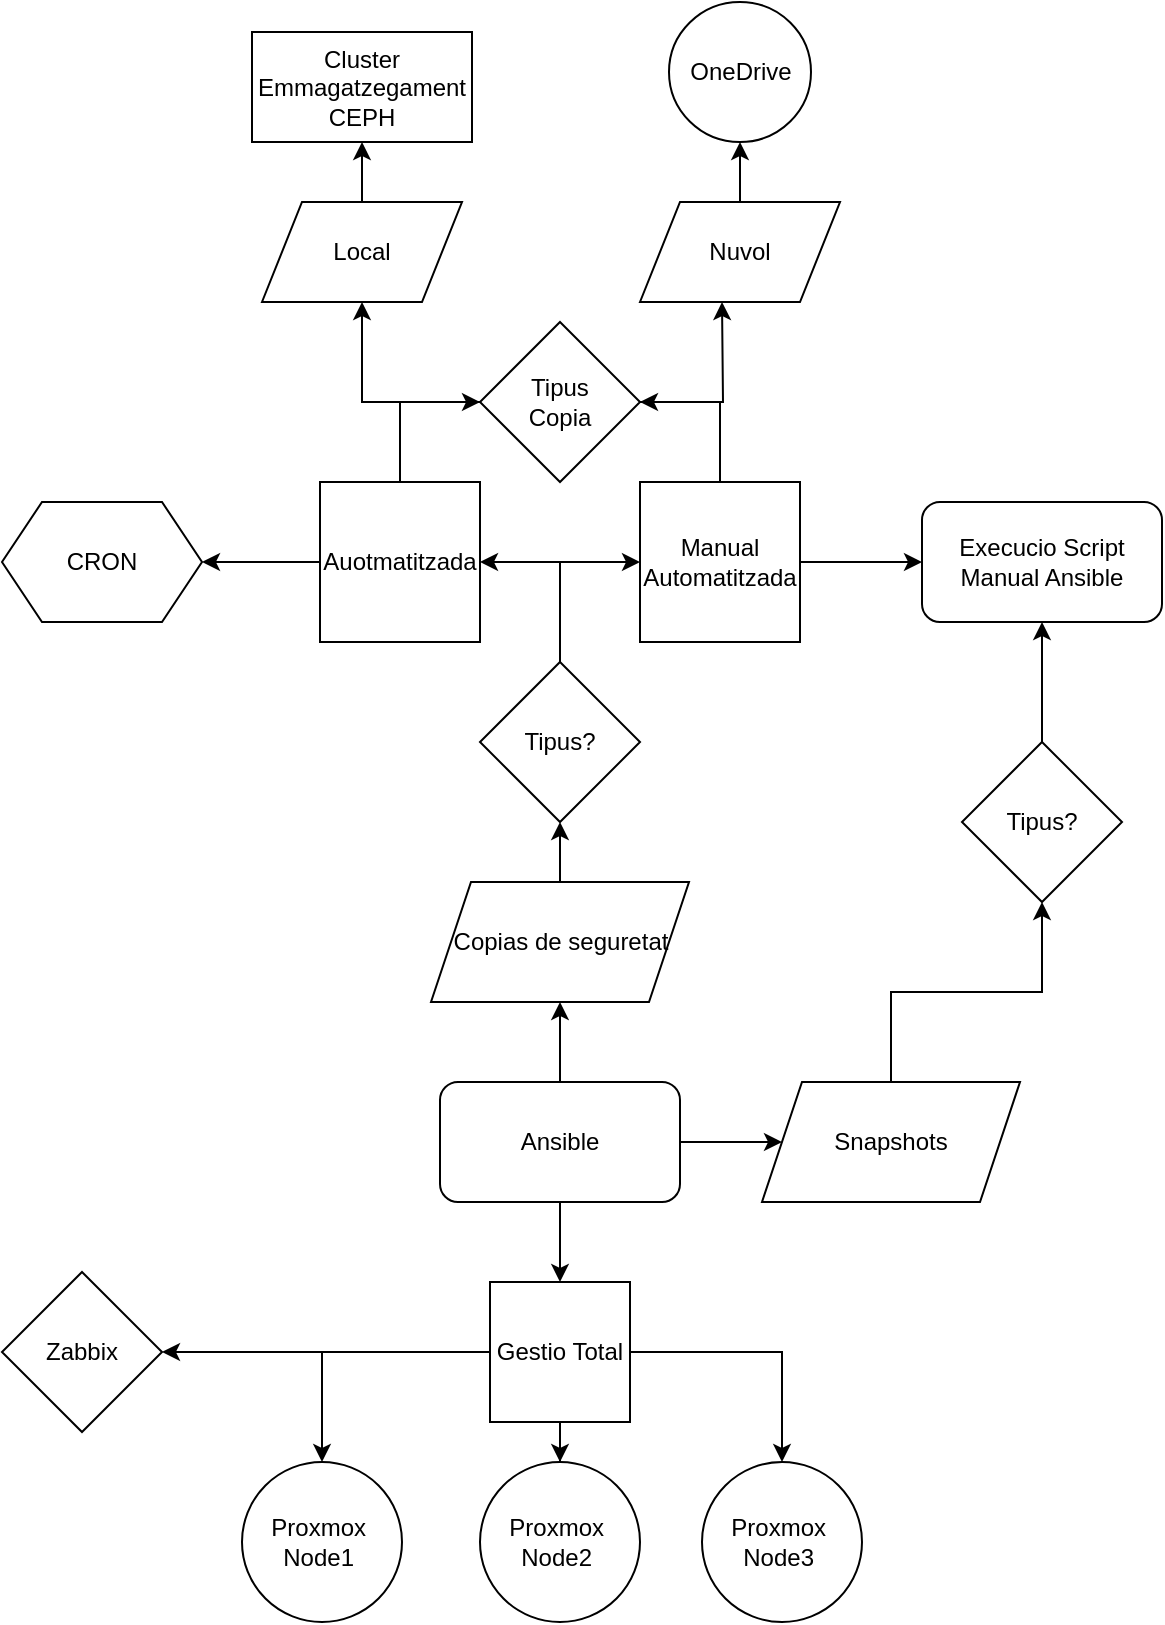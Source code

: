 <mxfile version="26.2.15">
  <diagram id="C5RBs43oDa-KdzZeNtuy" name="Page-1">
    <mxGraphModel dx="1281" dy="634" grid="1" gridSize="10" guides="1" tooltips="1" connect="1" arrows="1" fold="1" page="1" pageScale="1" pageWidth="827" pageHeight="1169" math="0" shadow="0">
      <root>
        <mxCell id="WIyWlLk6GJQsqaUBKTNV-0" />
        <mxCell id="WIyWlLk6GJQsqaUBKTNV-1" parent="WIyWlLk6GJQsqaUBKTNV-0" />
        <mxCell id="sP8Fx88i0O9ENRdiWOan-11" style="edgeStyle=orthogonalEdgeStyle;rounded=0;orthogonalLoop=1;jettySize=auto;html=1;entryX=0.5;entryY=0;entryDx=0;entryDy=0;" edge="1" parent="WIyWlLk6GJQsqaUBKTNV-1" source="sP8Fx88i0O9ENRdiWOan-0" target="sP8Fx88i0O9ENRdiWOan-5">
          <mxGeometry relative="1" as="geometry" />
        </mxCell>
        <mxCell id="sP8Fx88i0O9ENRdiWOan-18" style="edgeStyle=orthogonalEdgeStyle;rounded=0;orthogonalLoop=1;jettySize=auto;html=1;entryX=0.5;entryY=1;entryDx=0;entryDy=0;" edge="1" parent="WIyWlLk6GJQsqaUBKTNV-1" source="sP8Fx88i0O9ENRdiWOan-0" target="sP8Fx88i0O9ENRdiWOan-17">
          <mxGeometry relative="1" as="geometry" />
        </mxCell>
        <mxCell id="sP8Fx88i0O9ENRdiWOan-44" style="edgeStyle=orthogonalEdgeStyle;rounded=0;orthogonalLoop=1;jettySize=auto;html=1;" edge="1" parent="WIyWlLk6GJQsqaUBKTNV-1" source="sP8Fx88i0O9ENRdiWOan-0" target="sP8Fx88i0O9ENRdiWOan-43">
          <mxGeometry relative="1" as="geometry" />
        </mxCell>
        <mxCell id="sP8Fx88i0O9ENRdiWOan-0" value="Ansible" style="rounded=1;whiteSpace=wrap;html=1;" vertex="1" parent="WIyWlLk6GJQsqaUBKTNV-1">
          <mxGeometry x="369" y="640" width="120" height="60" as="geometry" />
        </mxCell>
        <mxCell id="sP8Fx88i0O9ENRdiWOan-1" value="Proxmox&amp;nbsp;&lt;div&gt;Node1&amp;nbsp;&lt;/div&gt;" style="ellipse;whiteSpace=wrap;html=1;rounded=1;" vertex="1" parent="WIyWlLk6GJQsqaUBKTNV-1">
          <mxGeometry x="270" y="830" width="80" height="80" as="geometry" />
        </mxCell>
        <mxCell id="sP8Fx88i0O9ENRdiWOan-3" value="Proxmox&amp;nbsp;&lt;div&gt;Node3&amp;nbsp;&lt;/div&gt;" style="ellipse;whiteSpace=wrap;html=1;rounded=1;" vertex="1" parent="WIyWlLk6GJQsqaUBKTNV-1">
          <mxGeometry x="500" y="830" width="80" height="80" as="geometry" />
        </mxCell>
        <mxCell id="sP8Fx88i0O9ENRdiWOan-4" value="Proxmox&amp;nbsp;&lt;div&gt;Node2&amp;nbsp;&lt;/div&gt;" style="ellipse;whiteSpace=wrap;html=1;rounded=1;" vertex="1" parent="WIyWlLk6GJQsqaUBKTNV-1">
          <mxGeometry x="389" y="830" width="80" height="80" as="geometry" />
        </mxCell>
        <mxCell id="sP8Fx88i0O9ENRdiWOan-12" style="edgeStyle=orthogonalEdgeStyle;rounded=0;orthogonalLoop=1;jettySize=auto;html=1;" edge="1" parent="WIyWlLk6GJQsqaUBKTNV-1" source="sP8Fx88i0O9ENRdiWOan-5" target="sP8Fx88i0O9ENRdiWOan-4">
          <mxGeometry relative="1" as="geometry" />
        </mxCell>
        <mxCell id="sP8Fx88i0O9ENRdiWOan-13" style="edgeStyle=orthogonalEdgeStyle;rounded=0;orthogonalLoop=1;jettySize=auto;html=1;entryX=0.5;entryY=0;entryDx=0;entryDy=0;" edge="1" parent="WIyWlLk6GJQsqaUBKTNV-1" source="sP8Fx88i0O9ENRdiWOan-5" target="sP8Fx88i0O9ENRdiWOan-1">
          <mxGeometry relative="1" as="geometry" />
        </mxCell>
        <mxCell id="sP8Fx88i0O9ENRdiWOan-14" style="edgeStyle=orthogonalEdgeStyle;rounded=0;orthogonalLoop=1;jettySize=auto;html=1;entryX=0.5;entryY=0;entryDx=0;entryDy=0;" edge="1" parent="WIyWlLk6GJQsqaUBKTNV-1" source="sP8Fx88i0O9ENRdiWOan-5" target="sP8Fx88i0O9ENRdiWOan-3">
          <mxGeometry relative="1" as="geometry" />
        </mxCell>
        <mxCell id="sP8Fx88i0O9ENRdiWOan-16" style="edgeStyle=orthogonalEdgeStyle;rounded=0;orthogonalLoop=1;jettySize=auto;html=1;entryX=1;entryY=0.5;entryDx=0;entryDy=0;" edge="1" parent="WIyWlLk6GJQsqaUBKTNV-1" source="sP8Fx88i0O9ENRdiWOan-5" target="sP8Fx88i0O9ENRdiWOan-15">
          <mxGeometry relative="1" as="geometry" />
        </mxCell>
        <mxCell id="sP8Fx88i0O9ENRdiWOan-5" value="Gestio Total" style="whiteSpace=wrap;html=1;aspect=fixed;" vertex="1" parent="WIyWlLk6GJQsqaUBKTNV-1">
          <mxGeometry x="394" y="740" width="70" height="70" as="geometry" />
        </mxCell>
        <mxCell id="sP8Fx88i0O9ENRdiWOan-15" value="Zabbix" style="rhombus;whiteSpace=wrap;html=1;" vertex="1" parent="WIyWlLk6GJQsqaUBKTNV-1">
          <mxGeometry x="150" y="735" width="80" height="80" as="geometry" />
        </mxCell>
        <mxCell id="sP8Fx88i0O9ENRdiWOan-20" style="edgeStyle=orthogonalEdgeStyle;rounded=0;orthogonalLoop=1;jettySize=auto;html=1;" edge="1" parent="WIyWlLk6GJQsqaUBKTNV-1" source="sP8Fx88i0O9ENRdiWOan-17" target="sP8Fx88i0O9ENRdiWOan-19">
          <mxGeometry relative="1" as="geometry" />
        </mxCell>
        <mxCell id="sP8Fx88i0O9ENRdiWOan-17" value="Copias de seguretat" style="shape=parallelogram;perimeter=parallelogramPerimeter;whiteSpace=wrap;html=1;fixedSize=1;" vertex="1" parent="WIyWlLk6GJQsqaUBKTNV-1">
          <mxGeometry x="364.5" y="540" width="129" height="60" as="geometry" />
        </mxCell>
        <mxCell id="sP8Fx88i0O9ENRdiWOan-23" style="edgeStyle=orthogonalEdgeStyle;rounded=0;orthogonalLoop=1;jettySize=auto;html=1;entryX=0;entryY=0.5;entryDx=0;entryDy=0;" edge="1" parent="WIyWlLk6GJQsqaUBKTNV-1" source="sP8Fx88i0O9ENRdiWOan-19" target="sP8Fx88i0O9ENRdiWOan-22">
          <mxGeometry relative="1" as="geometry" />
        </mxCell>
        <mxCell id="sP8Fx88i0O9ENRdiWOan-24" style="edgeStyle=orthogonalEdgeStyle;rounded=0;orthogonalLoop=1;jettySize=auto;html=1;entryX=1;entryY=0.5;entryDx=0;entryDy=0;" edge="1" parent="WIyWlLk6GJQsqaUBKTNV-1" source="sP8Fx88i0O9ENRdiWOan-19" target="sP8Fx88i0O9ENRdiWOan-21">
          <mxGeometry relative="1" as="geometry" />
        </mxCell>
        <mxCell id="sP8Fx88i0O9ENRdiWOan-19" value="Tipus?" style="rhombus;whiteSpace=wrap;html=1;" vertex="1" parent="WIyWlLk6GJQsqaUBKTNV-1">
          <mxGeometry x="389" y="430" width="80" height="80" as="geometry" />
        </mxCell>
        <mxCell id="sP8Fx88i0O9ENRdiWOan-26" style="edgeStyle=orthogonalEdgeStyle;rounded=0;orthogonalLoop=1;jettySize=auto;html=1;entryX=1;entryY=0.5;entryDx=0;entryDy=0;" edge="1" parent="WIyWlLk6GJQsqaUBKTNV-1" source="sP8Fx88i0O9ENRdiWOan-21" target="sP8Fx88i0O9ENRdiWOan-25">
          <mxGeometry relative="1" as="geometry" />
        </mxCell>
        <mxCell id="sP8Fx88i0O9ENRdiWOan-29" style="edgeStyle=orthogonalEdgeStyle;rounded=0;orthogonalLoop=1;jettySize=auto;html=1;entryX=0;entryY=0.5;entryDx=0;entryDy=0;" edge="1" parent="WIyWlLk6GJQsqaUBKTNV-1" source="sP8Fx88i0O9ENRdiWOan-21" target="sP8Fx88i0O9ENRdiWOan-28">
          <mxGeometry relative="1" as="geometry" />
        </mxCell>
        <mxCell id="sP8Fx88i0O9ENRdiWOan-21" value="Auotmatitzada" style="whiteSpace=wrap;html=1;aspect=fixed;" vertex="1" parent="WIyWlLk6GJQsqaUBKTNV-1">
          <mxGeometry x="309" y="340" width="80" height="80" as="geometry" />
        </mxCell>
        <mxCell id="sP8Fx88i0O9ENRdiWOan-30" style="edgeStyle=orthogonalEdgeStyle;rounded=0;orthogonalLoop=1;jettySize=auto;html=1;entryX=1;entryY=0.5;entryDx=0;entryDy=0;" edge="1" parent="WIyWlLk6GJQsqaUBKTNV-1" source="sP8Fx88i0O9ENRdiWOan-22" target="sP8Fx88i0O9ENRdiWOan-28">
          <mxGeometry relative="1" as="geometry" />
        </mxCell>
        <mxCell id="sP8Fx88i0O9ENRdiWOan-32" style="edgeStyle=orthogonalEdgeStyle;rounded=0;orthogonalLoop=1;jettySize=auto;html=1;entryX=0;entryY=0.5;entryDx=0;entryDy=0;" edge="1" parent="WIyWlLk6GJQsqaUBKTNV-1" source="sP8Fx88i0O9ENRdiWOan-22" target="sP8Fx88i0O9ENRdiWOan-31">
          <mxGeometry relative="1" as="geometry" />
        </mxCell>
        <mxCell id="sP8Fx88i0O9ENRdiWOan-22" value="Manual&lt;div&gt;Automatitzada&lt;/div&gt;" style="whiteSpace=wrap;html=1;aspect=fixed;" vertex="1" parent="WIyWlLk6GJQsqaUBKTNV-1">
          <mxGeometry x="469" y="340" width="80" height="80" as="geometry" />
        </mxCell>
        <mxCell id="sP8Fx88i0O9ENRdiWOan-25" value="CRON" style="shape=hexagon;perimeter=hexagonPerimeter2;whiteSpace=wrap;html=1;fixedSize=1;" vertex="1" parent="WIyWlLk6GJQsqaUBKTNV-1">
          <mxGeometry x="150" y="350" width="100" height="60" as="geometry" />
        </mxCell>
        <mxCell id="sP8Fx88i0O9ENRdiWOan-35" style="edgeStyle=orthogonalEdgeStyle;rounded=0;orthogonalLoop=1;jettySize=auto;html=1;entryX=0.5;entryY=1;entryDx=0;entryDy=0;" edge="1" parent="WIyWlLk6GJQsqaUBKTNV-1" source="sP8Fx88i0O9ENRdiWOan-28" target="sP8Fx88i0O9ENRdiWOan-33">
          <mxGeometry relative="1" as="geometry" />
        </mxCell>
        <mxCell id="sP8Fx88i0O9ENRdiWOan-38" style="edgeStyle=orthogonalEdgeStyle;rounded=0;orthogonalLoop=1;jettySize=auto;html=1;" edge="1" parent="WIyWlLk6GJQsqaUBKTNV-1" source="sP8Fx88i0O9ENRdiWOan-28">
          <mxGeometry relative="1" as="geometry">
            <mxPoint x="510" y="250" as="targetPoint" />
          </mxGeometry>
        </mxCell>
        <mxCell id="sP8Fx88i0O9ENRdiWOan-28" value="Tipus&lt;div&gt;Copia&lt;/div&gt;" style="rhombus;whiteSpace=wrap;html=1;" vertex="1" parent="WIyWlLk6GJQsqaUBKTNV-1">
          <mxGeometry x="389" y="260" width="80" height="80" as="geometry" />
        </mxCell>
        <mxCell id="sP8Fx88i0O9ENRdiWOan-31" value="Execucio Script Manual Ansible" style="rounded=1;whiteSpace=wrap;html=1;" vertex="1" parent="WIyWlLk6GJQsqaUBKTNV-1">
          <mxGeometry x="610" y="350" width="120" height="60" as="geometry" />
        </mxCell>
        <mxCell id="sP8Fx88i0O9ENRdiWOan-42" value="" style="edgeStyle=orthogonalEdgeStyle;rounded=0;orthogonalLoop=1;jettySize=auto;html=1;" edge="1" parent="WIyWlLk6GJQsqaUBKTNV-1" source="sP8Fx88i0O9ENRdiWOan-33" target="sP8Fx88i0O9ENRdiWOan-41">
          <mxGeometry relative="1" as="geometry" />
        </mxCell>
        <mxCell id="sP8Fx88i0O9ENRdiWOan-33" value="Local" style="shape=parallelogram;perimeter=parallelogramPerimeter;whiteSpace=wrap;html=1;fixedSize=1;" vertex="1" parent="WIyWlLk6GJQsqaUBKTNV-1">
          <mxGeometry x="280" y="200" width="100" height="50" as="geometry" />
        </mxCell>
        <mxCell id="sP8Fx88i0O9ENRdiWOan-40" value="" style="edgeStyle=orthogonalEdgeStyle;rounded=0;orthogonalLoop=1;jettySize=auto;html=1;" edge="1" parent="WIyWlLk6GJQsqaUBKTNV-1" source="sP8Fx88i0O9ENRdiWOan-36" target="sP8Fx88i0O9ENRdiWOan-39">
          <mxGeometry relative="1" as="geometry" />
        </mxCell>
        <mxCell id="sP8Fx88i0O9ENRdiWOan-36" value="Nuvol" style="shape=parallelogram;perimeter=parallelogramPerimeter;whiteSpace=wrap;html=1;fixedSize=1;" vertex="1" parent="WIyWlLk6GJQsqaUBKTNV-1">
          <mxGeometry x="469" y="200" width="100" height="50" as="geometry" />
        </mxCell>
        <mxCell id="sP8Fx88i0O9ENRdiWOan-39" value="OneDrive" style="ellipse;whiteSpace=wrap;html=1;" vertex="1" parent="WIyWlLk6GJQsqaUBKTNV-1">
          <mxGeometry x="483.5" y="100" width="71" height="70" as="geometry" />
        </mxCell>
        <mxCell id="sP8Fx88i0O9ENRdiWOan-41" value="Cluster Emmagatzegament CEPH" style="whiteSpace=wrap;html=1;" vertex="1" parent="WIyWlLk6GJQsqaUBKTNV-1">
          <mxGeometry x="275" y="115" width="110" height="55" as="geometry" />
        </mxCell>
        <mxCell id="sP8Fx88i0O9ENRdiWOan-46" style="edgeStyle=orthogonalEdgeStyle;rounded=0;orthogonalLoop=1;jettySize=auto;html=1;entryX=0.5;entryY=1;entryDx=0;entryDy=0;" edge="1" parent="WIyWlLk6GJQsqaUBKTNV-1" source="sP8Fx88i0O9ENRdiWOan-43" target="sP8Fx88i0O9ENRdiWOan-45">
          <mxGeometry relative="1" as="geometry" />
        </mxCell>
        <mxCell id="sP8Fx88i0O9ENRdiWOan-43" value="Snapshots" style="shape=parallelogram;perimeter=parallelogramPerimeter;whiteSpace=wrap;html=1;fixedSize=1;" vertex="1" parent="WIyWlLk6GJQsqaUBKTNV-1">
          <mxGeometry x="530" y="640" width="129" height="60" as="geometry" />
        </mxCell>
        <mxCell id="sP8Fx88i0O9ENRdiWOan-48" style="edgeStyle=orthogonalEdgeStyle;rounded=0;orthogonalLoop=1;jettySize=auto;html=1;entryX=0.5;entryY=1;entryDx=0;entryDy=0;" edge="1" parent="WIyWlLk6GJQsqaUBKTNV-1" source="sP8Fx88i0O9ENRdiWOan-45" target="sP8Fx88i0O9ENRdiWOan-31">
          <mxGeometry relative="1" as="geometry" />
        </mxCell>
        <mxCell id="sP8Fx88i0O9ENRdiWOan-45" value="Tipus?" style="rhombus;whiteSpace=wrap;html=1;" vertex="1" parent="WIyWlLk6GJQsqaUBKTNV-1">
          <mxGeometry x="630" y="470" width="80" height="80" as="geometry" />
        </mxCell>
      </root>
    </mxGraphModel>
  </diagram>
</mxfile>
